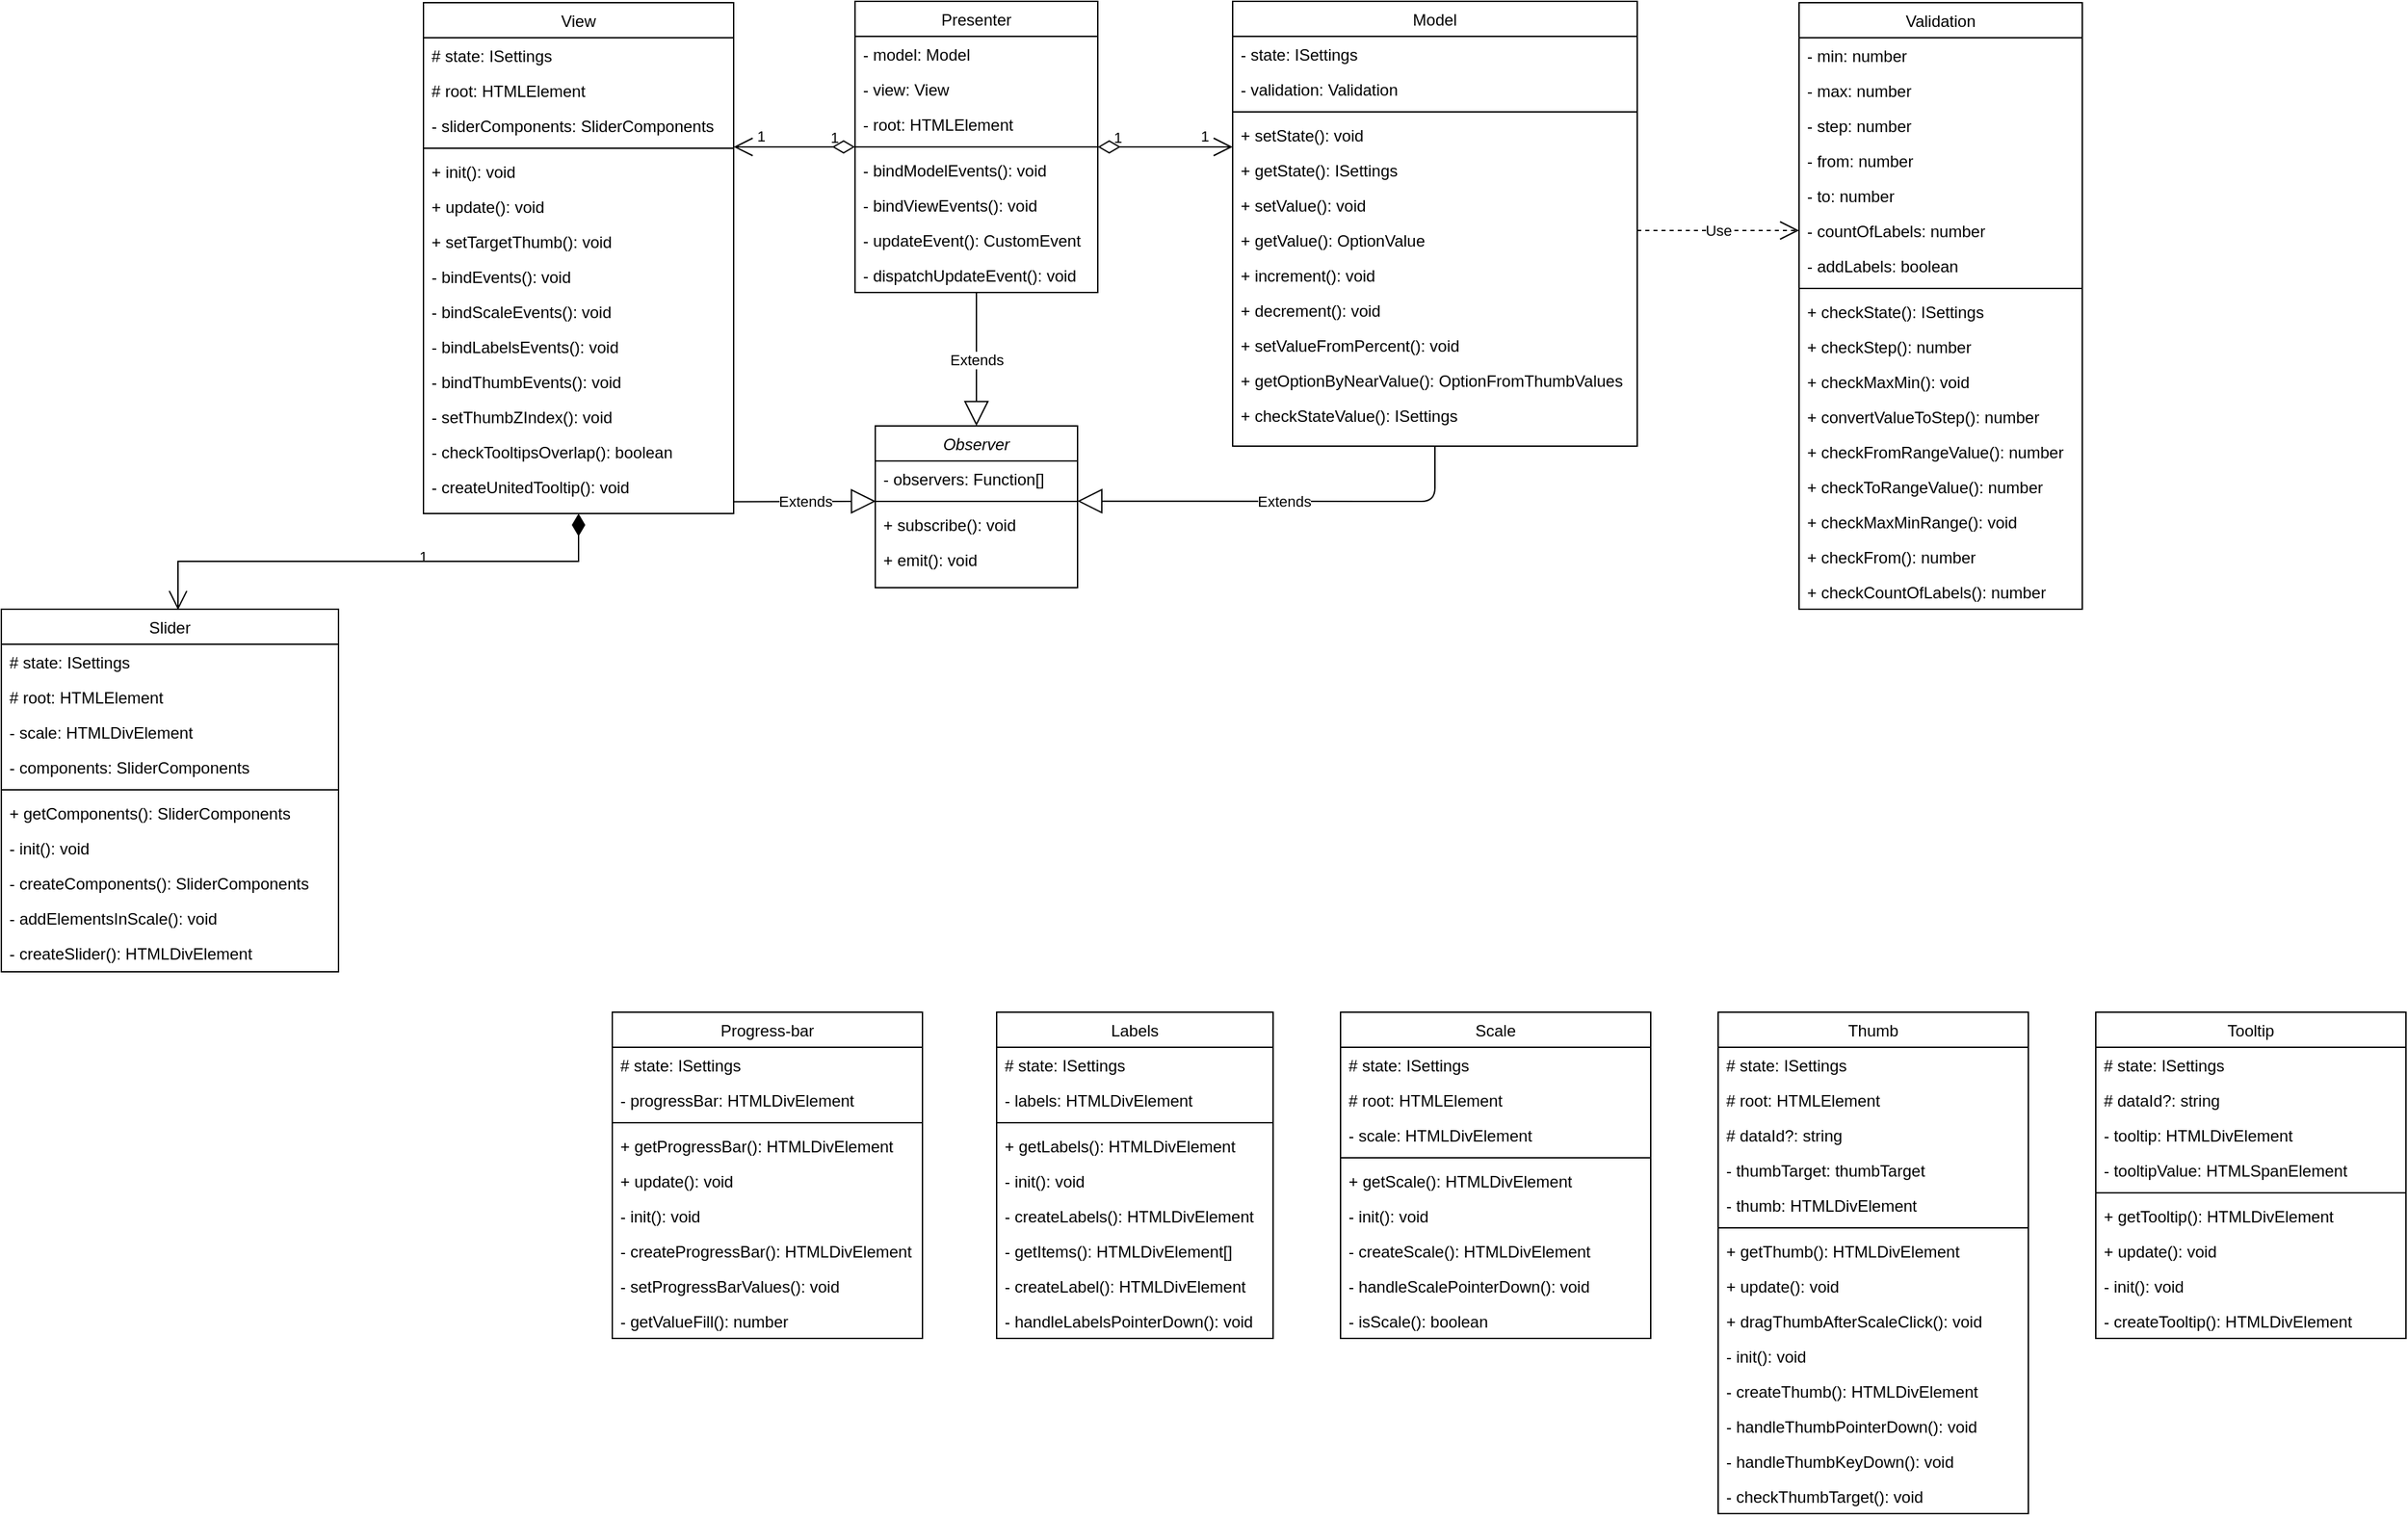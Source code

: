 <mxfile version="20.0.4" type="github">
  <diagram id="C5RBs43oDa-KdzZeNtuy" name="Page-1">
    <mxGraphModel dx="3197" dy="1300" grid="1" gridSize="10" guides="1" tooltips="1" connect="1" arrows="1" fold="1" page="1" pageScale="1" pageWidth="827" pageHeight="1169" math="0" shadow="0">
      <root>
        <mxCell id="WIyWlLk6GJQsqaUBKTNV-0" />
        <mxCell id="WIyWlLk6GJQsqaUBKTNV-1" parent="WIyWlLk6GJQsqaUBKTNV-0" />
        <mxCell id="zkfFHV4jXpPFQw0GAbJ--0" value="Presenter" style="swimlane;fontStyle=0;align=center;verticalAlign=top;childLayout=stackLayout;horizontal=1;startSize=26;horizontalStack=0;resizeParent=1;resizeLast=0;collapsible=1;marginBottom=0;rounded=0;shadow=0;strokeWidth=1;" parent="WIyWlLk6GJQsqaUBKTNV-1" vertex="1">
          <mxGeometry x="220" y="210" width="180" height="216" as="geometry">
            <mxRectangle x="230" y="140" width="160" height="26" as="alternateBounds" />
          </mxGeometry>
        </mxCell>
        <mxCell id="zkfFHV4jXpPFQw0GAbJ--1" value="- model: Model" style="text;align=left;verticalAlign=top;spacingLeft=4;spacingRight=4;overflow=hidden;rotatable=0;points=[[0,0.5],[1,0.5]];portConstraint=eastwest;" parent="zkfFHV4jXpPFQw0GAbJ--0" vertex="1">
          <mxGeometry y="26" width="180" height="26" as="geometry" />
        </mxCell>
        <mxCell id="zkfFHV4jXpPFQw0GAbJ--2" value="- view: View" style="text;align=left;verticalAlign=top;spacingLeft=4;spacingRight=4;overflow=hidden;rotatable=0;points=[[0,0.5],[1,0.5]];portConstraint=eastwest;rounded=0;shadow=0;html=0;" parent="zkfFHV4jXpPFQw0GAbJ--0" vertex="1">
          <mxGeometry y="52" width="180" height="26" as="geometry" />
        </mxCell>
        <mxCell id="zkfFHV4jXpPFQw0GAbJ--3" value="- root: HTMLElement" style="text;align=left;verticalAlign=top;spacingLeft=4;spacingRight=4;overflow=hidden;rotatable=0;points=[[0,0.5],[1,0.5]];portConstraint=eastwest;rounded=0;shadow=0;html=0;" parent="zkfFHV4jXpPFQw0GAbJ--0" vertex="1">
          <mxGeometry y="78" width="180" height="26" as="geometry" />
        </mxCell>
        <mxCell id="zkfFHV4jXpPFQw0GAbJ--4" value="" style="line;html=1;strokeWidth=1;align=left;verticalAlign=middle;spacingTop=-1;spacingLeft=3;spacingRight=3;rotatable=0;labelPosition=right;points=[];portConstraint=eastwest;" parent="zkfFHV4jXpPFQw0GAbJ--0" vertex="1">
          <mxGeometry y="104" width="180" height="8" as="geometry" />
        </mxCell>
        <mxCell id="zkfFHV4jXpPFQw0GAbJ--5" value="- bindModelEvents(): void" style="text;align=left;verticalAlign=top;spacingLeft=4;spacingRight=4;overflow=hidden;rotatable=0;points=[[0,0.5],[1,0.5]];portConstraint=eastwest;" parent="zkfFHV4jXpPFQw0GAbJ--0" vertex="1">
          <mxGeometry y="112" width="180" height="26" as="geometry" />
        </mxCell>
        <mxCell id="_WmL1PQwbKXZ97ymnYNe-15" value="- bindViewEvents(): void" style="text;align=left;verticalAlign=top;spacingLeft=4;spacingRight=4;overflow=hidden;rotatable=0;points=[[0,0.5],[1,0.5]];portConstraint=eastwest;" vertex="1" parent="zkfFHV4jXpPFQw0GAbJ--0">
          <mxGeometry y="138" width="180" height="26" as="geometry" />
        </mxCell>
        <mxCell id="_WmL1PQwbKXZ97ymnYNe-17" value="- updateEvent(): CustomEvent" style="text;align=left;verticalAlign=top;spacingLeft=4;spacingRight=4;overflow=hidden;rotatable=0;points=[[0,0.5],[1,0.5]];portConstraint=eastwest;" vertex="1" parent="zkfFHV4jXpPFQw0GAbJ--0">
          <mxGeometry y="164" width="180" height="26" as="geometry" />
        </mxCell>
        <mxCell id="_WmL1PQwbKXZ97ymnYNe-16" value="- dispatchUpdateEvent(): void" style="text;align=left;verticalAlign=top;spacingLeft=4;spacingRight=4;overflow=hidden;rotatable=0;points=[[0,0.5],[1,0.5]];portConstraint=eastwest;" vertex="1" parent="zkfFHV4jXpPFQw0GAbJ--0">
          <mxGeometry y="190" width="180" height="26" as="geometry" />
        </mxCell>
        <mxCell id="zkfFHV4jXpPFQw0GAbJ--13" value="Observer" style="swimlane;fontStyle=2;align=center;verticalAlign=top;childLayout=stackLayout;horizontal=1;startSize=26;horizontalStack=0;resizeParent=1;resizeLast=0;collapsible=1;marginBottom=0;rounded=0;shadow=0;strokeWidth=1;" parent="WIyWlLk6GJQsqaUBKTNV-1" vertex="1">
          <mxGeometry x="235" y="525" width="150" height="120" as="geometry">
            <mxRectangle x="340" y="380" width="170" height="26" as="alternateBounds" />
          </mxGeometry>
        </mxCell>
        <mxCell id="zkfFHV4jXpPFQw0GAbJ--14" value="- observers: Function[]" style="text;align=left;verticalAlign=top;spacingLeft=4;spacingRight=4;overflow=hidden;rotatable=0;points=[[0,0.5],[1,0.5]];portConstraint=eastwest;" parent="zkfFHV4jXpPFQw0GAbJ--13" vertex="1">
          <mxGeometry y="26" width="150" height="26" as="geometry" />
        </mxCell>
        <mxCell id="zkfFHV4jXpPFQw0GAbJ--15" value="" style="line;html=1;strokeWidth=1;align=left;verticalAlign=middle;spacingTop=-1;spacingLeft=3;spacingRight=3;rotatable=0;labelPosition=right;points=[];portConstraint=eastwest;" parent="zkfFHV4jXpPFQw0GAbJ--13" vertex="1">
          <mxGeometry y="52" width="150" height="8" as="geometry" />
        </mxCell>
        <mxCell id="_WmL1PQwbKXZ97ymnYNe-11" value="+ subscribe(): void" style="text;align=left;verticalAlign=top;spacingLeft=4;spacingRight=4;overflow=hidden;rotatable=0;points=[[0,0.5],[1,0.5]];portConstraint=eastwest;" vertex="1" parent="zkfFHV4jXpPFQw0GAbJ--13">
          <mxGeometry y="60" width="150" height="26" as="geometry" />
        </mxCell>
        <mxCell id="_WmL1PQwbKXZ97ymnYNe-12" value="+ emit(): void" style="text;align=left;verticalAlign=top;spacingLeft=4;spacingRight=4;overflow=hidden;rotatable=0;points=[[0,0.5],[1,0.5]];portConstraint=eastwest;" vertex="1" parent="zkfFHV4jXpPFQw0GAbJ--13">
          <mxGeometry y="86" width="150" height="26" as="geometry" />
        </mxCell>
        <mxCell id="zkfFHV4jXpPFQw0GAbJ--17" value="Model" style="swimlane;fontStyle=0;align=center;verticalAlign=top;childLayout=stackLayout;horizontal=1;startSize=26;horizontalStack=0;resizeParent=1;resizeLast=0;collapsible=1;marginBottom=0;rounded=0;shadow=0;strokeWidth=1;" parent="WIyWlLk6GJQsqaUBKTNV-1" vertex="1">
          <mxGeometry x="500" y="210" width="300" height="330" as="geometry">
            <mxRectangle x="550" y="140" width="160" height="26" as="alternateBounds" />
          </mxGeometry>
        </mxCell>
        <mxCell id="zkfFHV4jXpPFQw0GAbJ--18" value="- state: ISettings" style="text;align=left;verticalAlign=top;spacingLeft=4;spacingRight=4;overflow=hidden;rotatable=0;points=[[0,0.5],[1,0.5]];portConstraint=eastwest;" parent="zkfFHV4jXpPFQw0GAbJ--17" vertex="1">
          <mxGeometry y="26" width="300" height="26" as="geometry" />
        </mxCell>
        <mxCell id="zkfFHV4jXpPFQw0GAbJ--19" value="- validation: Validation" style="text;align=left;verticalAlign=top;spacingLeft=4;spacingRight=4;overflow=hidden;rotatable=0;points=[[0,0.5],[1,0.5]];portConstraint=eastwest;rounded=0;shadow=0;html=0;" parent="zkfFHV4jXpPFQw0GAbJ--17" vertex="1">
          <mxGeometry y="52" width="300" height="26" as="geometry" />
        </mxCell>
        <mxCell id="zkfFHV4jXpPFQw0GAbJ--23" value="" style="line;html=1;strokeWidth=1;align=left;verticalAlign=middle;spacingTop=-1;spacingLeft=3;spacingRight=3;rotatable=0;labelPosition=right;points=[];portConstraint=eastwest;" parent="zkfFHV4jXpPFQw0GAbJ--17" vertex="1">
          <mxGeometry y="78" width="300" height="8" as="geometry" />
        </mxCell>
        <mxCell id="zkfFHV4jXpPFQw0GAbJ--24" value="+ setState(): void" style="text;align=left;verticalAlign=top;spacingLeft=4;spacingRight=4;overflow=hidden;rotatable=0;points=[[0,0.5],[1,0.5]];portConstraint=eastwest;" parent="zkfFHV4jXpPFQw0GAbJ--17" vertex="1">
          <mxGeometry y="86" width="300" height="26" as="geometry" />
        </mxCell>
        <mxCell id="zkfFHV4jXpPFQw0GAbJ--25" value="+ getState(): ISettings" style="text;align=left;verticalAlign=top;spacingLeft=4;spacingRight=4;overflow=hidden;rotatable=0;points=[[0,0.5],[1,0.5]];portConstraint=eastwest;" parent="zkfFHV4jXpPFQw0GAbJ--17" vertex="1">
          <mxGeometry y="112" width="300" height="26" as="geometry" />
        </mxCell>
        <mxCell id="_WmL1PQwbKXZ97ymnYNe-18" value="+ setValue(): void" style="text;align=left;verticalAlign=top;spacingLeft=4;spacingRight=4;overflow=hidden;rotatable=0;points=[[0,0.5],[1,0.5]];portConstraint=eastwest;" vertex="1" parent="zkfFHV4jXpPFQw0GAbJ--17">
          <mxGeometry y="138" width="300" height="26" as="geometry" />
        </mxCell>
        <mxCell id="_WmL1PQwbKXZ97ymnYNe-19" value="+ getValue(): OptionValue" style="text;align=left;verticalAlign=top;spacingLeft=4;spacingRight=4;overflow=hidden;rotatable=0;points=[[0,0.5],[1,0.5]];portConstraint=eastwest;" vertex="1" parent="zkfFHV4jXpPFQw0GAbJ--17">
          <mxGeometry y="164" width="300" height="26" as="geometry" />
        </mxCell>
        <mxCell id="_WmL1PQwbKXZ97ymnYNe-20" value="+ increment(): void" style="text;align=left;verticalAlign=top;spacingLeft=4;spacingRight=4;overflow=hidden;rotatable=0;points=[[0,0.5],[1,0.5]];portConstraint=eastwest;" vertex="1" parent="zkfFHV4jXpPFQw0GAbJ--17">
          <mxGeometry y="190" width="300" height="26" as="geometry" />
        </mxCell>
        <mxCell id="_WmL1PQwbKXZ97ymnYNe-21" value="+ decrement(): void" style="text;align=left;verticalAlign=top;spacingLeft=4;spacingRight=4;overflow=hidden;rotatable=0;points=[[0,0.5],[1,0.5]];portConstraint=eastwest;" vertex="1" parent="zkfFHV4jXpPFQw0GAbJ--17">
          <mxGeometry y="216" width="300" height="26" as="geometry" />
        </mxCell>
        <mxCell id="_WmL1PQwbKXZ97ymnYNe-22" value="+ setValueFromPercent(): void" style="text;align=left;verticalAlign=top;spacingLeft=4;spacingRight=4;overflow=hidden;rotatable=0;points=[[0,0.5],[1,0.5]];portConstraint=eastwest;" vertex="1" parent="zkfFHV4jXpPFQw0GAbJ--17">
          <mxGeometry y="242" width="300" height="26" as="geometry" />
        </mxCell>
        <mxCell id="_WmL1PQwbKXZ97ymnYNe-23" value="+ getOptionByNearValue(): OptionFromThumbValues" style="text;align=left;verticalAlign=top;spacingLeft=4;spacingRight=4;overflow=hidden;rotatable=0;points=[[0,0.5],[1,0.5]];portConstraint=eastwest;" vertex="1" parent="zkfFHV4jXpPFQw0GAbJ--17">
          <mxGeometry y="268" width="300" height="26" as="geometry" />
        </mxCell>
        <mxCell id="_WmL1PQwbKXZ97ymnYNe-24" value="+ checkStateValue(): ISettings" style="text;align=left;verticalAlign=top;spacingLeft=4;spacingRight=4;overflow=hidden;rotatable=0;points=[[0,0.5],[1,0.5]];portConstraint=eastwest;" vertex="1" parent="zkfFHV4jXpPFQw0GAbJ--17">
          <mxGeometry y="294" width="300" height="26" as="geometry" />
        </mxCell>
        <mxCell id="_WmL1PQwbKXZ97ymnYNe-0" value="Validation" style="swimlane;fontStyle=0;align=center;verticalAlign=top;childLayout=stackLayout;horizontal=1;startSize=26;horizontalStack=0;resizeParent=1;resizeLast=0;collapsible=1;marginBottom=0;rounded=0;shadow=0;strokeWidth=1;" vertex="1" parent="WIyWlLk6GJQsqaUBKTNV-1">
          <mxGeometry x="920" y="211" width="210" height="450" as="geometry">
            <mxRectangle x="550" y="140" width="160" height="26" as="alternateBounds" />
          </mxGeometry>
        </mxCell>
        <mxCell id="_WmL1PQwbKXZ97ymnYNe-1" value="- min: number" style="text;align=left;verticalAlign=top;spacingLeft=4;spacingRight=4;overflow=hidden;rotatable=0;points=[[0,0.5],[1,0.5]];portConstraint=eastwest;" vertex="1" parent="_WmL1PQwbKXZ97ymnYNe-0">
          <mxGeometry y="26" width="210" height="26" as="geometry" />
        </mxCell>
        <mxCell id="_WmL1PQwbKXZ97ymnYNe-2" value="- max: number" style="text;align=left;verticalAlign=top;spacingLeft=4;spacingRight=4;overflow=hidden;rotatable=0;points=[[0,0.5],[1,0.5]];portConstraint=eastwest;rounded=0;shadow=0;html=0;" vertex="1" parent="_WmL1PQwbKXZ97ymnYNe-0">
          <mxGeometry y="52" width="210" height="26" as="geometry" />
        </mxCell>
        <mxCell id="_WmL1PQwbKXZ97ymnYNe-3" value="- step: number" style="text;align=left;verticalAlign=top;spacingLeft=4;spacingRight=4;overflow=hidden;rotatable=0;points=[[0,0.5],[1,0.5]];portConstraint=eastwest;rounded=0;shadow=0;html=0;" vertex="1" parent="_WmL1PQwbKXZ97ymnYNe-0">
          <mxGeometry y="78" width="210" height="26" as="geometry" />
        </mxCell>
        <mxCell id="_WmL1PQwbKXZ97ymnYNe-4" value="- from: number" style="text;align=left;verticalAlign=top;spacingLeft=4;spacingRight=4;overflow=hidden;rotatable=0;points=[[0,0.5],[1,0.5]];portConstraint=eastwest;rounded=0;shadow=0;html=0;" vertex="1" parent="_WmL1PQwbKXZ97ymnYNe-0">
          <mxGeometry y="104" width="210" height="26" as="geometry" />
        </mxCell>
        <mxCell id="_WmL1PQwbKXZ97ymnYNe-25" value="- to: number" style="text;align=left;verticalAlign=top;spacingLeft=4;spacingRight=4;overflow=hidden;rotatable=0;points=[[0,0.5],[1,0.5]];portConstraint=eastwest;rounded=0;shadow=0;html=0;" vertex="1" parent="_WmL1PQwbKXZ97ymnYNe-0">
          <mxGeometry y="130" width="210" height="26" as="geometry" />
        </mxCell>
        <mxCell id="_WmL1PQwbKXZ97ymnYNe-5" value="- countOfLabels: number" style="text;align=left;verticalAlign=top;spacingLeft=4;spacingRight=4;overflow=hidden;rotatable=0;points=[[0,0.5],[1,0.5]];portConstraint=eastwest;rounded=0;shadow=0;html=0;" vertex="1" parent="_WmL1PQwbKXZ97ymnYNe-0">
          <mxGeometry y="156" width="210" height="26" as="geometry" />
        </mxCell>
        <mxCell id="_WmL1PQwbKXZ97ymnYNe-26" value="- addLabels: boolean" style="text;align=left;verticalAlign=top;spacingLeft=4;spacingRight=4;overflow=hidden;rotatable=0;points=[[0,0.5],[1,0.5]];portConstraint=eastwest;rounded=0;shadow=0;html=0;" vertex="1" parent="_WmL1PQwbKXZ97ymnYNe-0">
          <mxGeometry y="182" width="210" height="26" as="geometry" />
        </mxCell>
        <mxCell id="_WmL1PQwbKXZ97ymnYNe-6" value="" style="line;html=1;strokeWidth=1;align=left;verticalAlign=middle;spacingTop=-1;spacingLeft=3;spacingRight=3;rotatable=0;labelPosition=right;points=[];portConstraint=eastwest;" vertex="1" parent="_WmL1PQwbKXZ97ymnYNe-0">
          <mxGeometry y="208" width="210" height="8" as="geometry" />
        </mxCell>
        <mxCell id="_WmL1PQwbKXZ97ymnYNe-7" value="+ checkState(): ISettings" style="text;align=left;verticalAlign=top;spacingLeft=4;spacingRight=4;overflow=hidden;rotatable=0;points=[[0,0.5],[1,0.5]];portConstraint=eastwest;" vertex="1" parent="_WmL1PQwbKXZ97ymnYNe-0">
          <mxGeometry y="216" width="210" height="26" as="geometry" />
        </mxCell>
        <mxCell id="_WmL1PQwbKXZ97ymnYNe-27" value="+ checkStep(): number" style="text;align=left;verticalAlign=top;spacingLeft=4;spacingRight=4;overflow=hidden;rotatable=0;points=[[0,0.5],[1,0.5]];portConstraint=eastwest;" vertex="1" parent="_WmL1PQwbKXZ97ymnYNe-0">
          <mxGeometry y="242" width="210" height="26" as="geometry" />
        </mxCell>
        <mxCell id="_WmL1PQwbKXZ97ymnYNe-28" value="+ checkMaxMin(): void" style="text;align=left;verticalAlign=top;spacingLeft=4;spacingRight=4;overflow=hidden;rotatable=0;points=[[0,0.5],[1,0.5]];portConstraint=eastwest;" vertex="1" parent="_WmL1PQwbKXZ97ymnYNe-0">
          <mxGeometry y="268" width="210" height="26" as="geometry" />
        </mxCell>
        <mxCell id="_WmL1PQwbKXZ97ymnYNe-8" value="+ convertValueToStep(): number" style="text;align=left;verticalAlign=top;spacingLeft=4;spacingRight=4;overflow=hidden;rotatable=0;points=[[0,0.5],[1,0.5]];portConstraint=eastwest;" vertex="1" parent="_WmL1PQwbKXZ97ymnYNe-0">
          <mxGeometry y="294" width="210" height="26" as="geometry" />
        </mxCell>
        <mxCell id="_WmL1PQwbKXZ97ymnYNe-29" value="+ checkFromRangeValue(): number" style="text;align=left;verticalAlign=top;spacingLeft=4;spacingRight=4;overflow=hidden;rotatable=0;points=[[0,0.5],[1,0.5]];portConstraint=eastwest;" vertex="1" parent="_WmL1PQwbKXZ97ymnYNe-0">
          <mxGeometry y="320" width="210" height="26" as="geometry" />
        </mxCell>
        <mxCell id="_WmL1PQwbKXZ97ymnYNe-30" value="+ checkToRangeValue(): number" style="text;align=left;verticalAlign=top;spacingLeft=4;spacingRight=4;overflow=hidden;rotatable=0;points=[[0,0.5],[1,0.5]];portConstraint=eastwest;" vertex="1" parent="_WmL1PQwbKXZ97ymnYNe-0">
          <mxGeometry y="346" width="210" height="26" as="geometry" />
        </mxCell>
        <mxCell id="_WmL1PQwbKXZ97ymnYNe-31" value="+ checkMaxMinRange(): void" style="text;align=left;verticalAlign=top;spacingLeft=4;spacingRight=4;overflow=hidden;rotatable=0;points=[[0,0.5],[1,0.5]];portConstraint=eastwest;" vertex="1" parent="_WmL1PQwbKXZ97ymnYNe-0">
          <mxGeometry y="372" width="210" height="26" as="geometry" />
        </mxCell>
        <mxCell id="_WmL1PQwbKXZ97ymnYNe-32" value="+ checkFrom(): number" style="text;align=left;verticalAlign=top;spacingLeft=4;spacingRight=4;overflow=hidden;rotatable=0;points=[[0,0.5],[1,0.5]];portConstraint=eastwest;" vertex="1" parent="_WmL1PQwbKXZ97ymnYNe-0">
          <mxGeometry y="398" width="210" height="26" as="geometry" />
        </mxCell>
        <mxCell id="_WmL1PQwbKXZ97ymnYNe-33" value="+ checkCountOfLabels(): number" style="text;align=left;verticalAlign=top;spacingLeft=4;spacingRight=4;overflow=hidden;rotatable=0;points=[[0,0.5],[1,0.5]];portConstraint=eastwest;" vertex="1" parent="_WmL1PQwbKXZ97ymnYNe-0">
          <mxGeometry y="424" width="210" height="26" as="geometry" />
        </mxCell>
        <mxCell id="_WmL1PQwbKXZ97ymnYNe-35" value="Extends" style="endArrow=block;endSize=16;endFill=0;html=1;rounded=1;exitX=0.5;exitY=1;exitDx=0;exitDy=0;entryX=0.999;entryY=0.475;entryDx=0;entryDy=0;entryPerimeter=0;" edge="1" parent="WIyWlLk6GJQsqaUBKTNV-1" source="zkfFHV4jXpPFQw0GAbJ--17" target="zkfFHV4jXpPFQw0GAbJ--15">
          <mxGeometry width="160" relative="1" as="geometry">
            <mxPoint x="750" y="620" as="sourcePoint" />
            <mxPoint x="420" y="600" as="targetPoint" />
            <Array as="points">
              <mxPoint x="650" y="581" />
            </Array>
          </mxGeometry>
        </mxCell>
        <mxCell id="_WmL1PQwbKXZ97ymnYNe-36" value="1" style="endArrow=open;endSize=12;startArrow=diamondThin;startSize=14;startFill=0;edgeStyle=orthogonalEdgeStyle;align=left;verticalAlign=bottom;rounded=0;exitX=1;exitY=0.5;exitDx=0;exitDy=0;entryX=0;entryY=0.5;entryDx=0;entryDy=0;fontColor=default;html=1;labelBackgroundColor=none;labelBorderColor=none;" edge="1" parent="WIyWlLk6GJQsqaUBKTNV-1">
          <mxGeometry x="-0.8" y="-2" relative="1" as="geometry">
            <mxPoint x="400" y="318" as="sourcePoint" />
            <mxPoint x="500" y="318" as="targetPoint" />
            <mxPoint as="offset" />
          </mxGeometry>
        </mxCell>
        <mxCell id="_WmL1PQwbKXZ97ymnYNe-38" value="1" style="edgeLabel;html=1;align=center;verticalAlign=middle;resizable=0;points=[];labelBackgroundColor=none;" vertex="1" connectable="0" parent="_WmL1PQwbKXZ97ymnYNe-36">
          <mxGeometry x="0.74" y="2" relative="1" as="geometry">
            <mxPoint x="-8" y="-6" as="offset" />
          </mxGeometry>
        </mxCell>
        <mxCell id="_WmL1PQwbKXZ97ymnYNe-39" value="Extends" style="endArrow=block;endSize=16;endFill=0;html=1;rounded=0;entryX=0.5;entryY=0;entryDx=0;entryDy=0;exitX=0.5;exitY=1;exitDx=0;exitDy=0;" edge="1" parent="WIyWlLk6GJQsqaUBKTNV-1" source="zkfFHV4jXpPFQw0GAbJ--0" target="zkfFHV4jXpPFQw0GAbJ--13">
          <mxGeometry width="160" relative="1" as="geometry">
            <mxPoint x="240" y="440" as="sourcePoint" />
            <mxPoint x="30" y="498" as="targetPoint" />
            <Array as="points" />
          </mxGeometry>
        </mxCell>
        <mxCell id="_WmL1PQwbKXZ97ymnYNe-40" value="Use" style="endArrow=open;endSize=12;dashed=1;html=1;rounded=0;entryX=0;entryY=0.5;entryDx=0;entryDy=0;exitX=1;exitY=0.231;exitDx=0;exitDy=0;exitPerimeter=0;" edge="1" parent="WIyWlLk6GJQsqaUBKTNV-1" source="_WmL1PQwbKXZ97ymnYNe-19" target="_WmL1PQwbKXZ97ymnYNe-5">
          <mxGeometry width="160" relative="1" as="geometry">
            <mxPoint x="830" y="420" as="sourcePoint" />
            <mxPoint x="920" y="418.2" as="targetPoint" />
          </mxGeometry>
        </mxCell>
        <mxCell id="_WmL1PQwbKXZ97ymnYNe-41" value="View" style="swimlane;fontStyle=0;align=center;verticalAlign=top;childLayout=stackLayout;horizontal=1;startSize=26;horizontalStack=0;resizeParent=1;resizeLast=0;collapsible=1;marginBottom=0;rounded=0;shadow=0;strokeWidth=1;" vertex="1" parent="WIyWlLk6GJQsqaUBKTNV-1">
          <mxGeometry x="-100" y="211" width="230" height="379" as="geometry">
            <mxRectangle x="230" y="140" width="160" height="26" as="alternateBounds" />
          </mxGeometry>
        </mxCell>
        <mxCell id="_WmL1PQwbKXZ97ymnYNe-42" value="# state: ISettings" style="text;align=left;verticalAlign=top;spacingLeft=4;spacingRight=4;overflow=hidden;rotatable=0;points=[[0,0.5],[1,0.5]];portConstraint=eastwest;" vertex="1" parent="_WmL1PQwbKXZ97ymnYNe-41">
          <mxGeometry y="26" width="230" height="26" as="geometry" />
        </mxCell>
        <mxCell id="_WmL1PQwbKXZ97ymnYNe-43" value="# root: HTMLElement" style="text;align=left;verticalAlign=top;spacingLeft=4;spacingRight=4;overflow=hidden;rotatable=0;points=[[0,0.5],[1,0.5]];portConstraint=eastwest;rounded=0;shadow=0;html=0;" vertex="1" parent="_WmL1PQwbKXZ97ymnYNe-41">
          <mxGeometry y="52" width="230" height="26" as="geometry" />
        </mxCell>
        <mxCell id="_WmL1PQwbKXZ97ymnYNe-44" value="- sliderComponents: SliderComponents" style="text;align=left;verticalAlign=top;spacingLeft=4;spacingRight=4;overflow=hidden;rotatable=0;points=[[0,0.5],[1,0.5]];portConstraint=eastwest;rounded=0;shadow=0;html=0;" vertex="1" parent="_WmL1PQwbKXZ97ymnYNe-41">
          <mxGeometry y="78" width="230" height="26" as="geometry" />
        </mxCell>
        <mxCell id="_WmL1PQwbKXZ97ymnYNe-45" value="" style="line;html=1;strokeWidth=1;align=left;verticalAlign=middle;spacingTop=-1;spacingLeft=3;spacingRight=3;rotatable=0;labelPosition=right;points=[];portConstraint=eastwest;" vertex="1" parent="_WmL1PQwbKXZ97ymnYNe-41">
          <mxGeometry y="104" width="230" height="8" as="geometry" />
        </mxCell>
        <mxCell id="_WmL1PQwbKXZ97ymnYNe-46" value="+ init(): void" style="text;align=left;verticalAlign=top;spacingLeft=4;spacingRight=4;overflow=hidden;rotatable=0;points=[[0,0.5],[1,0.5]];portConstraint=eastwest;" vertex="1" parent="_WmL1PQwbKXZ97ymnYNe-41">
          <mxGeometry y="112" width="230" height="26" as="geometry" />
        </mxCell>
        <mxCell id="_WmL1PQwbKXZ97ymnYNe-47" value="+ update(): void" style="text;align=left;verticalAlign=top;spacingLeft=4;spacingRight=4;overflow=hidden;rotatable=0;points=[[0,0.5],[1,0.5]];portConstraint=eastwest;" vertex="1" parent="_WmL1PQwbKXZ97ymnYNe-41">
          <mxGeometry y="138" width="230" height="26" as="geometry" />
        </mxCell>
        <mxCell id="_WmL1PQwbKXZ97ymnYNe-48" value="+ setTargetThumb(): void" style="text;align=left;verticalAlign=top;spacingLeft=4;spacingRight=4;overflow=hidden;rotatable=0;points=[[0,0.5],[1,0.5]];portConstraint=eastwest;" vertex="1" parent="_WmL1PQwbKXZ97ymnYNe-41">
          <mxGeometry y="164" width="230" height="26" as="geometry" />
        </mxCell>
        <mxCell id="_WmL1PQwbKXZ97ymnYNe-50" value="- bindEvents(): void" style="text;align=left;verticalAlign=top;spacingLeft=4;spacingRight=4;overflow=hidden;rotatable=0;points=[[0,0.5],[1,0.5]];portConstraint=eastwest;" vertex="1" parent="_WmL1PQwbKXZ97ymnYNe-41">
          <mxGeometry y="190" width="230" height="26" as="geometry" />
        </mxCell>
        <mxCell id="_WmL1PQwbKXZ97ymnYNe-49" value="- bindScaleEvents(): void" style="text;align=left;verticalAlign=top;spacingLeft=4;spacingRight=4;overflow=hidden;rotatable=0;points=[[0,0.5],[1,0.5]];portConstraint=eastwest;" vertex="1" parent="_WmL1PQwbKXZ97ymnYNe-41">
          <mxGeometry y="216" width="230" height="26" as="geometry" />
        </mxCell>
        <mxCell id="_WmL1PQwbKXZ97ymnYNe-51" value="- bindLabelsEvents(): void" style="text;align=left;verticalAlign=top;spacingLeft=4;spacingRight=4;overflow=hidden;rotatable=0;points=[[0,0.5],[1,0.5]];portConstraint=eastwest;" vertex="1" parent="_WmL1PQwbKXZ97ymnYNe-41">
          <mxGeometry y="242" width="230" height="26" as="geometry" />
        </mxCell>
        <mxCell id="_WmL1PQwbKXZ97ymnYNe-52" value="- bindThumbEvents(): void" style="text;align=left;verticalAlign=top;spacingLeft=4;spacingRight=4;overflow=hidden;rotatable=0;points=[[0,0.5],[1,0.5]];portConstraint=eastwest;" vertex="1" parent="_WmL1PQwbKXZ97ymnYNe-41">
          <mxGeometry y="268" width="230" height="26" as="geometry" />
        </mxCell>
        <mxCell id="_WmL1PQwbKXZ97ymnYNe-53" value="- setThumbZIndex(): void" style="text;align=left;verticalAlign=top;spacingLeft=4;spacingRight=4;overflow=hidden;rotatable=0;points=[[0,0.5],[1,0.5]];portConstraint=eastwest;" vertex="1" parent="_WmL1PQwbKXZ97ymnYNe-41">
          <mxGeometry y="294" width="230" height="26" as="geometry" />
        </mxCell>
        <mxCell id="_WmL1PQwbKXZ97ymnYNe-54" value="- checkTooltipsOverlap(): boolean" style="text;align=left;verticalAlign=top;spacingLeft=4;spacingRight=4;overflow=hidden;rotatable=0;points=[[0,0.5],[1,0.5]];portConstraint=eastwest;" vertex="1" parent="_WmL1PQwbKXZ97ymnYNe-41">
          <mxGeometry y="320" width="230" height="26" as="geometry" />
        </mxCell>
        <mxCell id="_WmL1PQwbKXZ97ymnYNe-55" value="- createUnitedTooltip(): void" style="text;align=left;verticalAlign=top;spacingLeft=4;spacingRight=4;overflow=hidden;rotatable=0;points=[[0,0.5],[1,0.5]];portConstraint=eastwest;" vertex="1" parent="_WmL1PQwbKXZ97ymnYNe-41">
          <mxGeometry y="346" width="230" height="26" as="geometry" />
        </mxCell>
        <mxCell id="_WmL1PQwbKXZ97ymnYNe-56" value="Extends" style="endArrow=block;endSize=16;endFill=0;html=1;rounded=0;exitX=0.998;exitY=0.931;exitDx=0;exitDy=0;exitPerimeter=0;entryX=0.003;entryY=0.489;entryDx=0;entryDy=0;entryPerimeter=0;" edge="1" parent="WIyWlLk6GJQsqaUBKTNV-1" source="_WmL1PQwbKXZ97ymnYNe-55" target="zkfFHV4jXpPFQw0GAbJ--15">
          <mxGeometry width="160" relative="1" as="geometry">
            <mxPoint x="160" y="546" as="sourcePoint" />
            <mxPoint x="160" y="645" as="targetPoint" />
            <Array as="points" />
          </mxGeometry>
        </mxCell>
        <mxCell id="_WmL1PQwbKXZ97ymnYNe-57" value="1" style="endArrow=open;html=1;endSize=12;startArrow=diamondThin;startSize=14;startFill=0;edgeStyle=orthogonalEdgeStyle;align=left;verticalAlign=bottom;rounded=0;exitX=0;exitY=0.5;exitDx=0;exitDy=0;entryX=1;entryY=0.376;entryDx=0;entryDy=0;entryPerimeter=0;labelBackgroundColor=none;" edge="1" parent="WIyWlLk6GJQsqaUBKTNV-1" source="zkfFHV4jXpPFQw0GAbJ--0" target="_WmL1PQwbKXZ97ymnYNe-45">
          <mxGeometry x="-0.556" y="2" relative="1" as="geometry">
            <mxPoint x="210" y="320" as="sourcePoint" />
            <mxPoint x="160" y="340" as="targetPoint" />
            <mxPoint as="offset" />
          </mxGeometry>
        </mxCell>
        <mxCell id="_WmL1PQwbKXZ97ymnYNe-60" value="1" style="edgeLabel;html=1;align=center;verticalAlign=middle;resizable=0;points=[];labelBackgroundColor=none;" vertex="1" connectable="0" parent="WIyWlLk6GJQsqaUBKTNV-1">
          <mxGeometry x="151.002" y="310.0" as="geometry">
            <mxPoint x="-1" as="offset" />
          </mxGeometry>
        </mxCell>
        <mxCell id="_WmL1PQwbKXZ97ymnYNe-61" value="Slider" style="swimlane;fontStyle=0;align=center;verticalAlign=top;childLayout=stackLayout;horizontal=1;startSize=26;horizontalStack=0;resizeParent=1;resizeLast=0;collapsible=1;marginBottom=0;rounded=0;shadow=0;strokeWidth=1;" vertex="1" parent="WIyWlLk6GJQsqaUBKTNV-1">
          <mxGeometry x="-413" y="661" width="250" height="269" as="geometry">
            <mxRectangle x="230" y="140" width="160" height="26" as="alternateBounds" />
          </mxGeometry>
        </mxCell>
        <mxCell id="_WmL1PQwbKXZ97ymnYNe-62" value="# state: ISettings" style="text;align=left;verticalAlign=top;spacingLeft=4;spacingRight=4;overflow=hidden;rotatable=0;points=[[0,0.5],[1,0.5]];portConstraint=eastwest;" vertex="1" parent="_WmL1PQwbKXZ97ymnYNe-61">
          <mxGeometry y="26" width="250" height="26" as="geometry" />
        </mxCell>
        <mxCell id="_WmL1PQwbKXZ97ymnYNe-63" value="# root: HTMLElement" style="text;align=left;verticalAlign=top;spacingLeft=4;spacingRight=4;overflow=hidden;rotatable=0;points=[[0,0.5],[1,0.5]];portConstraint=eastwest;rounded=0;shadow=0;html=0;" vertex="1" parent="_WmL1PQwbKXZ97ymnYNe-61">
          <mxGeometry y="52" width="250" height="26" as="geometry" />
        </mxCell>
        <mxCell id="_WmL1PQwbKXZ97ymnYNe-76" value="- scale: HTMLDivElement" style="text;align=left;verticalAlign=top;spacingLeft=4;spacingRight=4;overflow=hidden;rotatable=0;points=[[0,0.5],[1,0.5]];portConstraint=eastwest;rounded=0;shadow=0;html=0;" vertex="1" parent="_WmL1PQwbKXZ97ymnYNe-61">
          <mxGeometry y="78" width="250" height="26" as="geometry" />
        </mxCell>
        <mxCell id="_WmL1PQwbKXZ97ymnYNe-64" value="- components: SliderComponents" style="text;align=left;verticalAlign=top;spacingLeft=4;spacingRight=4;overflow=hidden;rotatable=0;points=[[0,0.5],[1,0.5]];portConstraint=eastwest;rounded=0;shadow=0;html=0;" vertex="1" parent="_WmL1PQwbKXZ97ymnYNe-61">
          <mxGeometry y="104" width="250" height="26" as="geometry" />
        </mxCell>
        <mxCell id="_WmL1PQwbKXZ97ymnYNe-65" value="" style="line;html=1;strokeWidth=1;align=left;verticalAlign=middle;spacingTop=-1;spacingLeft=3;spacingRight=3;rotatable=0;labelPosition=right;points=[];portConstraint=eastwest;" vertex="1" parent="_WmL1PQwbKXZ97ymnYNe-61">
          <mxGeometry y="130" width="250" height="8" as="geometry" />
        </mxCell>
        <mxCell id="_WmL1PQwbKXZ97ymnYNe-66" value="+ getComponents(): SliderComponents" style="text;align=left;verticalAlign=top;spacingLeft=4;spacingRight=4;overflow=hidden;rotatable=0;points=[[0,0.5],[1,0.5]];portConstraint=eastwest;" vertex="1" parent="_WmL1PQwbKXZ97ymnYNe-61">
          <mxGeometry y="138" width="250" height="26" as="geometry" />
        </mxCell>
        <mxCell id="_WmL1PQwbKXZ97ymnYNe-67" value="- init(): void" style="text;align=left;verticalAlign=top;spacingLeft=4;spacingRight=4;overflow=hidden;rotatable=0;points=[[0,0.5],[1,0.5]];portConstraint=eastwest;" vertex="1" parent="_WmL1PQwbKXZ97ymnYNe-61">
          <mxGeometry y="164" width="250" height="26" as="geometry" />
        </mxCell>
        <mxCell id="_WmL1PQwbKXZ97ymnYNe-68" value="- createComponents(): SliderComponents" style="text;align=left;verticalAlign=top;spacingLeft=4;spacingRight=4;overflow=hidden;rotatable=0;points=[[0,0.5],[1,0.5]];portConstraint=eastwest;" vertex="1" parent="_WmL1PQwbKXZ97ymnYNe-61">
          <mxGeometry y="190" width="250" height="26" as="geometry" />
        </mxCell>
        <mxCell id="_WmL1PQwbKXZ97ymnYNe-69" value="- addElementsInScale(): void" style="text;align=left;verticalAlign=top;spacingLeft=4;spacingRight=4;overflow=hidden;rotatable=0;points=[[0,0.5],[1,0.5]];portConstraint=eastwest;" vertex="1" parent="_WmL1PQwbKXZ97ymnYNe-61">
          <mxGeometry y="216" width="250" height="26" as="geometry" />
        </mxCell>
        <mxCell id="_WmL1PQwbKXZ97ymnYNe-70" value="- createSlider(): HTMLDivElement" style="text;align=left;verticalAlign=top;spacingLeft=4;spacingRight=4;overflow=hidden;rotatable=0;points=[[0,0.5],[1,0.5]];portConstraint=eastwest;" vertex="1" parent="_WmL1PQwbKXZ97ymnYNe-61">
          <mxGeometry y="242" width="250" height="26" as="geometry" />
        </mxCell>
        <mxCell id="_WmL1PQwbKXZ97ymnYNe-77" value="1" style="endArrow=open;html=1;endSize=12;startArrow=diamondThin;startSize=14;startFill=1;edgeStyle=orthogonalEdgeStyle;align=left;verticalAlign=bottom;rounded=0;labelBackgroundColor=none;labelBorderColor=none;fontColor=default;exitX=0.5;exitY=1;exitDx=0;exitDy=0;entryX=0.524;entryY=0.002;entryDx=0;entryDy=0;entryPerimeter=0;" edge="1" parent="WIyWlLk6GJQsqaUBKTNV-1" source="_WmL1PQwbKXZ97ymnYNe-41" target="_WmL1PQwbKXZ97ymnYNe-61">
          <mxGeometry x="-0.155" y="5" relative="1" as="geometry">
            <mxPoint x="110" y="600" as="sourcePoint" />
            <mxPoint x="270" y="600" as="targetPoint" />
            <mxPoint as="offset" />
          </mxGeometry>
        </mxCell>
        <mxCell id="_WmL1PQwbKXZ97ymnYNe-78" value="Labels" style="swimlane;fontStyle=0;align=center;verticalAlign=top;childLayout=stackLayout;horizontal=1;startSize=26;horizontalStack=0;resizeParent=1;resizeLast=0;collapsible=1;marginBottom=0;rounded=0;shadow=0;strokeWidth=1;" vertex="1" parent="WIyWlLk6GJQsqaUBKTNV-1">
          <mxGeometry x="325" y="960" width="205" height="242" as="geometry">
            <mxRectangle x="230" y="140" width="160" height="26" as="alternateBounds" />
          </mxGeometry>
        </mxCell>
        <mxCell id="_WmL1PQwbKXZ97ymnYNe-79" value="# state: ISettings" style="text;align=left;verticalAlign=top;spacingLeft=4;spacingRight=4;overflow=hidden;rotatable=0;points=[[0,0.5],[1,0.5]];portConstraint=eastwest;" vertex="1" parent="_WmL1PQwbKXZ97ymnYNe-78">
          <mxGeometry y="26" width="205" height="26" as="geometry" />
        </mxCell>
        <mxCell id="_WmL1PQwbKXZ97ymnYNe-81" value="- labels: HTMLDivElement" style="text;align=left;verticalAlign=top;spacingLeft=4;spacingRight=4;overflow=hidden;rotatable=0;points=[[0,0.5],[1,0.5]];portConstraint=eastwest;rounded=0;shadow=0;html=0;" vertex="1" parent="_WmL1PQwbKXZ97ymnYNe-78">
          <mxGeometry y="52" width="205" height="26" as="geometry" />
        </mxCell>
        <mxCell id="_WmL1PQwbKXZ97ymnYNe-83" value="" style="line;html=1;strokeWidth=1;align=left;verticalAlign=middle;spacingTop=-1;spacingLeft=3;spacingRight=3;rotatable=0;labelPosition=right;points=[];portConstraint=eastwest;" vertex="1" parent="_WmL1PQwbKXZ97ymnYNe-78">
          <mxGeometry y="78" width="205" height="8" as="geometry" />
        </mxCell>
        <mxCell id="_WmL1PQwbKXZ97ymnYNe-84" value="+ getLabels(): HTMLDivElement" style="text;align=left;verticalAlign=top;spacingLeft=4;spacingRight=4;overflow=hidden;rotatable=0;points=[[0,0.5],[1,0.5]];portConstraint=eastwest;" vertex="1" parent="_WmL1PQwbKXZ97ymnYNe-78">
          <mxGeometry y="86" width="205" height="26" as="geometry" />
        </mxCell>
        <mxCell id="_WmL1PQwbKXZ97ymnYNe-85" value="- init(): void" style="text;align=left;verticalAlign=top;spacingLeft=4;spacingRight=4;overflow=hidden;rotatable=0;points=[[0,0.5],[1,0.5]];portConstraint=eastwest;" vertex="1" parent="_WmL1PQwbKXZ97ymnYNe-78">
          <mxGeometry y="112" width="205" height="26" as="geometry" />
        </mxCell>
        <mxCell id="_WmL1PQwbKXZ97ymnYNe-86" value="- createLabels(): HTMLDivElement" style="text;align=left;verticalAlign=top;spacingLeft=4;spacingRight=4;overflow=hidden;rotatable=0;points=[[0,0.5],[1,0.5]];portConstraint=eastwest;" vertex="1" parent="_WmL1PQwbKXZ97ymnYNe-78">
          <mxGeometry y="138" width="205" height="26" as="geometry" />
        </mxCell>
        <mxCell id="_WmL1PQwbKXZ97ymnYNe-87" value="- getItems(): HTMLDivElement[]" style="text;align=left;verticalAlign=top;spacingLeft=4;spacingRight=4;overflow=hidden;rotatable=0;points=[[0,0.5],[1,0.5]];portConstraint=eastwest;" vertex="1" parent="_WmL1PQwbKXZ97ymnYNe-78">
          <mxGeometry y="164" width="205" height="26" as="geometry" />
        </mxCell>
        <mxCell id="_WmL1PQwbKXZ97ymnYNe-88" value="- createLabel(): HTMLDivElement" style="text;align=left;verticalAlign=top;spacingLeft=4;spacingRight=4;overflow=hidden;rotatable=0;points=[[0,0.5],[1,0.5]];portConstraint=eastwest;" vertex="1" parent="_WmL1PQwbKXZ97ymnYNe-78">
          <mxGeometry y="190" width="205" height="26" as="geometry" />
        </mxCell>
        <mxCell id="_WmL1PQwbKXZ97ymnYNe-89" value="- handleLabelsPointerDown(): void" style="text;align=left;verticalAlign=top;spacingLeft=4;spacingRight=4;overflow=hidden;rotatable=0;points=[[0,0.5],[1,0.5]];portConstraint=eastwest;" vertex="1" parent="_WmL1PQwbKXZ97ymnYNe-78">
          <mxGeometry y="216" width="205" height="26" as="geometry" />
        </mxCell>
        <mxCell id="_WmL1PQwbKXZ97ymnYNe-90" value="Progress-bar" style="swimlane;fontStyle=0;align=center;verticalAlign=top;childLayout=stackLayout;horizontal=1;startSize=26;horizontalStack=0;resizeParent=1;resizeLast=0;collapsible=1;marginBottom=0;rounded=0;shadow=0;strokeWidth=1;" vertex="1" parent="WIyWlLk6GJQsqaUBKTNV-1">
          <mxGeometry x="40" y="960" width="230" height="242" as="geometry">
            <mxRectangle x="230" y="140" width="160" height="26" as="alternateBounds" />
          </mxGeometry>
        </mxCell>
        <mxCell id="_WmL1PQwbKXZ97ymnYNe-91" value="# state: ISettings" style="text;align=left;verticalAlign=top;spacingLeft=4;spacingRight=4;overflow=hidden;rotatable=0;points=[[0,0.5],[1,0.5]];portConstraint=eastwest;" vertex="1" parent="_WmL1PQwbKXZ97ymnYNe-90">
          <mxGeometry y="26" width="230" height="26" as="geometry" />
        </mxCell>
        <mxCell id="_WmL1PQwbKXZ97ymnYNe-92" value="- progressBar: HTMLDivElement" style="text;align=left;verticalAlign=top;spacingLeft=4;spacingRight=4;overflow=hidden;rotatable=0;points=[[0,0.5],[1,0.5]];portConstraint=eastwest;rounded=0;shadow=0;html=0;" vertex="1" parent="_WmL1PQwbKXZ97ymnYNe-90">
          <mxGeometry y="52" width="230" height="26" as="geometry" />
        </mxCell>
        <mxCell id="_WmL1PQwbKXZ97ymnYNe-93" value="" style="line;html=1;strokeWidth=1;align=left;verticalAlign=middle;spacingTop=-1;spacingLeft=3;spacingRight=3;rotatable=0;labelPosition=right;points=[];portConstraint=eastwest;" vertex="1" parent="_WmL1PQwbKXZ97ymnYNe-90">
          <mxGeometry y="78" width="230" height="8" as="geometry" />
        </mxCell>
        <mxCell id="_WmL1PQwbKXZ97ymnYNe-94" value="+ getProgressBar(): HTMLDivElement" style="text;align=left;verticalAlign=top;spacingLeft=4;spacingRight=4;overflow=hidden;rotatable=0;points=[[0,0.5],[1,0.5]];portConstraint=eastwest;" vertex="1" parent="_WmL1PQwbKXZ97ymnYNe-90">
          <mxGeometry y="86" width="230" height="26" as="geometry" />
        </mxCell>
        <mxCell id="_WmL1PQwbKXZ97ymnYNe-100" value="+ update(): void" style="text;align=left;verticalAlign=top;spacingLeft=4;spacingRight=4;overflow=hidden;rotatable=0;points=[[0,0.5],[1,0.5]];portConstraint=eastwest;" vertex="1" parent="_WmL1PQwbKXZ97ymnYNe-90">
          <mxGeometry y="112" width="230" height="26" as="geometry" />
        </mxCell>
        <mxCell id="_WmL1PQwbKXZ97ymnYNe-95" value="- init(): void" style="text;align=left;verticalAlign=top;spacingLeft=4;spacingRight=4;overflow=hidden;rotatable=0;points=[[0,0.5],[1,0.5]];portConstraint=eastwest;" vertex="1" parent="_WmL1PQwbKXZ97ymnYNe-90">
          <mxGeometry y="138" width="230" height="26" as="geometry" />
        </mxCell>
        <mxCell id="_WmL1PQwbKXZ97ymnYNe-96" value="- createProgressBar(): HTMLDivElement" style="text;align=left;verticalAlign=top;spacingLeft=4;spacingRight=4;overflow=hidden;rotatable=0;points=[[0,0.5],[1,0.5]];portConstraint=eastwest;" vertex="1" parent="_WmL1PQwbKXZ97ymnYNe-90">
          <mxGeometry y="164" width="230" height="26" as="geometry" />
        </mxCell>
        <mxCell id="_WmL1PQwbKXZ97ymnYNe-97" value="- setProgressBarValues(): void" style="text;align=left;verticalAlign=top;spacingLeft=4;spacingRight=4;overflow=hidden;rotatable=0;points=[[0,0.5],[1,0.5]];portConstraint=eastwest;" vertex="1" parent="_WmL1PQwbKXZ97ymnYNe-90">
          <mxGeometry y="190" width="230" height="26" as="geometry" />
        </mxCell>
        <mxCell id="_WmL1PQwbKXZ97ymnYNe-98" value="- getValueFill(): number" style="text;align=left;verticalAlign=top;spacingLeft=4;spacingRight=4;overflow=hidden;rotatable=0;points=[[0,0.5],[1,0.5]];portConstraint=eastwest;" vertex="1" parent="_WmL1PQwbKXZ97ymnYNe-90">
          <mxGeometry y="216" width="230" height="26" as="geometry" />
        </mxCell>
        <mxCell id="_WmL1PQwbKXZ97ymnYNe-101" value="Scale" style="swimlane;fontStyle=0;align=center;verticalAlign=top;childLayout=stackLayout;horizontal=1;startSize=26;horizontalStack=0;resizeParent=1;resizeLast=0;collapsible=1;marginBottom=0;rounded=0;shadow=0;strokeWidth=1;" vertex="1" parent="WIyWlLk6GJQsqaUBKTNV-1">
          <mxGeometry x="580" y="960" width="230" height="242" as="geometry">
            <mxRectangle x="230" y="140" width="160" height="26" as="alternateBounds" />
          </mxGeometry>
        </mxCell>
        <mxCell id="_WmL1PQwbKXZ97ymnYNe-102" value="# state: ISettings" style="text;align=left;verticalAlign=top;spacingLeft=4;spacingRight=4;overflow=hidden;rotatable=0;points=[[0,0.5],[1,0.5]];portConstraint=eastwest;" vertex="1" parent="_WmL1PQwbKXZ97ymnYNe-101">
          <mxGeometry y="26" width="230" height="26" as="geometry" />
        </mxCell>
        <mxCell id="_WmL1PQwbKXZ97ymnYNe-111" value="# root: HTMLElement" style="text;align=left;verticalAlign=top;spacingLeft=4;spacingRight=4;overflow=hidden;rotatable=0;points=[[0,0.5],[1,0.5]];portConstraint=eastwest;rounded=0;shadow=0;html=0;" vertex="1" parent="_WmL1PQwbKXZ97ymnYNe-101">
          <mxGeometry y="52" width="230" height="26" as="geometry" />
        </mxCell>
        <mxCell id="_WmL1PQwbKXZ97ymnYNe-103" value="- scale: HTMLDivElement" style="text;align=left;verticalAlign=top;spacingLeft=4;spacingRight=4;overflow=hidden;rotatable=0;points=[[0,0.5],[1,0.5]];portConstraint=eastwest;rounded=0;shadow=0;html=0;" vertex="1" parent="_WmL1PQwbKXZ97ymnYNe-101">
          <mxGeometry y="78" width="230" height="26" as="geometry" />
        </mxCell>
        <mxCell id="_WmL1PQwbKXZ97ymnYNe-104" value="" style="line;html=1;strokeWidth=1;align=left;verticalAlign=middle;spacingTop=-1;spacingLeft=3;spacingRight=3;rotatable=0;labelPosition=right;points=[];portConstraint=eastwest;" vertex="1" parent="_WmL1PQwbKXZ97ymnYNe-101">
          <mxGeometry y="104" width="230" height="8" as="geometry" />
        </mxCell>
        <mxCell id="_WmL1PQwbKXZ97ymnYNe-105" value="+ getScale(): HTMLDivElement" style="text;align=left;verticalAlign=top;spacingLeft=4;spacingRight=4;overflow=hidden;rotatable=0;points=[[0,0.5],[1,0.5]];portConstraint=eastwest;" vertex="1" parent="_WmL1PQwbKXZ97ymnYNe-101">
          <mxGeometry y="112" width="230" height="26" as="geometry" />
        </mxCell>
        <mxCell id="_WmL1PQwbKXZ97ymnYNe-107" value="- init(): void" style="text;align=left;verticalAlign=top;spacingLeft=4;spacingRight=4;overflow=hidden;rotatable=0;points=[[0,0.5],[1,0.5]];portConstraint=eastwest;" vertex="1" parent="_WmL1PQwbKXZ97ymnYNe-101">
          <mxGeometry y="138" width="230" height="26" as="geometry" />
        </mxCell>
        <mxCell id="_WmL1PQwbKXZ97ymnYNe-108" value="- createScale(): HTMLDivElement" style="text;align=left;verticalAlign=top;spacingLeft=4;spacingRight=4;overflow=hidden;rotatable=0;points=[[0,0.5],[1,0.5]];portConstraint=eastwest;" vertex="1" parent="_WmL1PQwbKXZ97ymnYNe-101">
          <mxGeometry y="164" width="230" height="26" as="geometry" />
        </mxCell>
        <mxCell id="_WmL1PQwbKXZ97ymnYNe-109" value="- handleScalePointerDown(): void" style="text;align=left;verticalAlign=top;spacingLeft=4;spacingRight=4;overflow=hidden;rotatable=0;points=[[0,0.5],[1,0.5]];portConstraint=eastwest;" vertex="1" parent="_WmL1PQwbKXZ97ymnYNe-101">
          <mxGeometry y="190" width="230" height="26" as="geometry" />
        </mxCell>
        <mxCell id="_WmL1PQwbKXZ97ymnYNe-110" value="- isScale(): boolean" style="text;align=left;verticalAlign=top;spacingLeft=4;spacingRight=4;overflow=hidden;rotatable=0;points=[[0,0.5],[1,0.5]];portConstraint=eastwest;" vertex="1" parent="_WmL1PQwbKXZ97ymnYNe-101">
          <mxGeometry y="216" width="230" height="26" as="geometry" />
        </mxCell>
        <mxCell id="_WmL1PQwbKXZ97ymnYNe-112" value="Thumb" style="swimlane;fontStyle=0;align=center;verticalAlign=top;childLayout=stackLayout;horizontal=1;startSize=26;horizontalStack=0;resizeParent=1;resizeLast=0;collapsible=1;marginBottom=0;rounded=0;shadow=0;strokeWidth=1;" vertex="1" parent="WIyWlLk6GJQsqaUBKTNV-1">
          <mxGeometry x="860" y="960" width="230" height="372" as="geometry">
            <mxRectangle x="230" y="140" width="160" height="26" as="alternateBounds" />
          </mxGeometry>
        </mxCell>
        <mxCell id="_WmL1PQwbKXZ97ymnYNe-113" value="# state: ISettings" style="text;align=left;verticalAlign=top;spacingLeft=4;spacingRight=4;overflow=hidden;rotatable=0;points=[[0,0.5],[1,0.5]];portConstraint=eastwest;" vertex="1" parent="_WmL1PQwbKXZ97ymnYNe-112">
          <mxGeometry y="26" width="230" height="26" as="geometry" />
        </mxCell>
        <mxCell id="_WmL1PQwbKXZ97ymnYNe-114" value="# root: HTMLElement" style="text;align=left;verticalAlign=top;spacingLeft=4;spacingRight=4;overflow=hidden;rotatable=0;points=[[0,0.5],[1,0.5]];portConstraint=eastwest;rounded=0;shadow=0;html=0;" vertex="1" parent="_WmL1PQwbKXZ97ymnYNe-112">
          <mxGeometry y="52" width="230" height="26" as="geometry" />
        </mxCell>
        <mxCell id="_WmL1PQwbKXZ97ymnYNe-123" value="# dataId?: string" style="text;align=left;verticalAlign=top;spacingLeft=4;spacingRight=4;overflow=hidden;rotatable=0;points=[[0,0.5],[1,0.5]];portConstraint=eastwest;rounded=0;shadow=0;html=0;" vertex="1" parent="_WmL1PQwbKXZ97ymnYNe-112">
          <mxGeometry y="78" width="230" height="26" as="geometry" />
        </mxCell>
        <mxCell id="_WmL1PQwbKXZ97ymnYNe-122" value="- thumbTarget: thumbTarget" style="text;align=left;verticalAlign=top;spacingLeft=4;spacingRight=4;overflow=hidden;rotatable=0;points=[[0,0.5],[1,0.5]];portConstraint=eastwest;rounded=0;shadow=0;html=0;" vertex="1" parent="_WmL1PQwbKXZ97ymnYNe-112">
          <mxGeometry y="104" width="230" height="26" as="geometry" />
        </mxCell>
        <mxCell id="_WmL1PQwbKXZ97ymnYNe-115" value="- thumb: HTMLDivElement" style="text;align=left;verticalAlign=top;spacingLeft=4;spacingRight=4;overflow=hidden;rotatable=0;points=[[0,0.5],[1,0.5]];portConstraint=eastwest;rounded=0;shadow=0;html=0;" vertex="1" parent="_WmL1PQwbKXZ97ymnYNe-112">
          <mxGeometry y="130" width="230" height="26" as="geometry" />
        </mxCell>
        <mxCell id="_WmL1PQwbKXZ97ymnYNe-116" value="" style="line;html=1;strokeWidth=1;align=left;verticalAlign=middle;spacingTop=-1;spacingLeft=3;spacingRight=3;rotatable=0;labelPosition=right;points=[];portConstraint=eastwest;" vertex="1" parent="_WmL1PQwbKXZ97ymnYNe-112">
          <mxGeometry y="156" width="230" height="8" as="geometry" />
        </mxCell>
        <mxCell id="_WmL1PQwbKXZ97ymnYNe-117" value="+ getThumb(): HTMLDivElement" style="text;align=left;verticalAlign=top;spacingLeft=4;spacingRight=4;overflow=hidden;rotatable=0;points=[[0,0.5],[1,0.5]];portConstraint=eastwest;" vertex="1" parent="_WmL1PQwbKXZ97ymnYNe-112">
          <mxGeometry y="164" width="230" height="26" as="geometry" />
        </mxCell>
        <mxCell id="_WmL1PQwbKXZ97ymnYNe-124" value="+ update(): void" style="text;align=left;verticalAlign=top;spacingLeft=4;spacingRight=4;overflow=hidden;rotatable=0;points=[[0,0.5],[1,0.5]];portConstraint=eastwest;" vertex="1" parent="_WmL1PQwbKXZ97ymnYNe-112">
          <mxGeometry y="190" width="230" height="26" as="geometry" />
        </mxCell>
        <mxCell id="_WmL1PQwbKXZ97ymnYNe-125" value="+ dragThumbAfterScaleClick(): void" style="text;align=left;verticalAlign=top;spacingLeft=4;spacingRight=4;overflow=hidden;rotatable=0;points=[[0,0.5],[1,0.5]];portConstraint=eastwest;" vertex="1" parent="_WmL1PQwbKXZ97ymnYNe-112">
          <mxGeometry y="216" width="230" height="26" as="geometry" />
        </mxCell>
        <mxCell id="_WmL1PQwbKXZ97ymnYNe-118" value="- init(): void" style="text;align=left;verticalAlign=top;spacingLeft=4;spacingRight=4;overflow=hidden;rotatable=0;points=[[0,0.5],[1,0.5]];portConstraint=eastwest;" vertex="1" parent="_WmL1PQwbKXZ97ymnYNe-112">
          <mxGeometry y="242" width="230" height="26" as="geometry" />
        </mxCell>
        <mxCell id="_WmL1PQwbKXZ97ymnYNe-119" value="- createThumb(): HTMLDivElement" style="text;align=left;verticalAlign=top;spacingLeft=4;spacingRight=4;overflow=hidden;rotatable=0;points=[[0,0.5],[1,0.5]];portConstraint=eastwest;" vertex="1" parent="_WmL1PQwbKXZ97ymnYNe-112">
          <mxGeometry y="268" width="230" height="26" as="geometry" />
        </mxCell>
        <mxCell id="_WmL1PQwbKXZ97ymnYNe-120" value="- handleThumbPointerDown(): void" style="text;align=left;verticalAlign=top;spacingLeft=4;spacingRight=4;overflow=hidden;rotatable=0;points=[[0,0.5],[1,0.5]];portConstraint=eastwest;" vertex="1" parent="_WmL1PQwbKXZ97ymnYNe-112">
          <mxGeometry y="294" width="230" height="26" as="geometry" />
        </mxCell>
        <mxCell id="_WmL1PQwbKXZ97ymnYNe-121" value="- handleThumbKeyDown(): void" style="text;align=left;verticalAlign=top;spacingLeft=4;spacingRight=4;overflow=hidden;rotatable=0;points=[[0,0.5],[1,0.5]];portConstraint=eastwest;" vertex="1" parent="_WmL1PQwbKXZ97ymnYNe-112">
          <mxGeometry y="320" width="230" height="26" as="geometry" />
        </mxCell>
        <mxCell id="_WmL1PQwbKXZ97ymnYNe-126" value="- checkThumbTarget(): void" style="text;align=left;verticalAlign=top;spacingLeft=4;spacingRight=4;overflow=hidden;rotatable=0;points=[[0,0.5],[1,0.5]];portConstraint=eastwest;" vertex="1" parent="_WmL1PQwbKXZ97ymnYNe-112">
          <mxGeometry y="346" width="230" height="26" as="geometry" />
        </mxCell>
        <mxCell id="_WmL1PQwbKXZ97ymnYNe-127" value="Tooltip" style="swimlane;fontStyle=0;align=center;verticalAlign=top;childLayout=stackLayout;horizontal=1;startSize=26;horizontalStack=0;resizeParent=1;resizeLast=0;collapsible=1;marginBottom=0;rounded=0;shadow=0;strokeWidth=1;" vertex="1" parent="WIyWlLk6GJQsqaUBKTNV-1">
          <mxGeometry x="1140" y="960" width="230" height="242" as="geometry">
            <mxRectangle x="230" y="140" width="160" height="26" as="alternateBounds" />
          </mxGeometry>
        </mxCell>
        <mxCell id="_WmL1PQwbKXZ97ymnYNe-128" value="# state: ISettings" style="text;align=left;verticalAlign=top;spacingLeft=4;spacingRight=4;overflow=hidden;rotatable=0;points=[[0,0.5],[1,0.5]];portConstraint=eastwest;" vertex="1" parent="_WmL1PQwbKXZ97ymnYNe-127">
          <mxGeometry y="26" width="230" height="26" as="geometry" />
        </mxCell>
        <mxCell id="_WmL1PQwbKXZ97ymnYNe-129" value="# dataId?: string" style="text;align=left;verticalAlign=top;spacingLeft=4;spacingRight=4;overflow=hidden;rotatable=0;points=[[0,0.5],[1,0.5]];portConstraint=eastwest;rounded=0;shadow=0;html=0;" vertex="1" parent="_WmL1PQwbKXZ97ymnYNe-127">
          <mxGeometry y="52" width="230" height="26" as="geometry" />
        </mxCell>
        <mxCell id="_WmL1PQwbKXZ97ymnYNe-130" value="- tooltip: HTMLDivElement" style="text;align=left;verticalAlign=top;spacingLeft=4;spacingRight=4;overflow=hidden;rotatable=0;points=[[0,0.5],[1,0.5]];portConstraint=eastwest;rounded=0;shadow=0;html=0;" vertex="1" parent="_WmL1PQwbKXZ97ymnYNe-127">
          <mxGeometry y="78" width="230" height="26" as="geometry" />
        </mxCell>
        <mxCell id="_WmL1PQwbKXZ97ymnYNe-137" value="- tooltipValue: HTMLSpanElement" style="text;align=left;verticalAlign=top;spacingLeft=4;spacingRight=4;overflow=hidden;rotatable=0;points=[[0,0.5],[1,0.5]];portConstraint=eastwest;rounded=0;shadow=0;html=0;" vertex="1" parent="_WmL1PQwbKXZ97ymnYNe-127">
          <mxGeometry y="104" width="230" height="26" as="geometry" />
        </mxCell>
        <mxCell id="_WmL1PQwbKXZ97ymnYNe-131" value="" style="line;html=1;strokeWidth=1;align=left;verticalAlign=middle;spacingTop=-1;spacingLeft=3;spacingRight=3;rotatable=0;labelPosition=right;points=[];portConstraint=eastwest;" vertex="1" parent="_WmL1PQwbKXZ97ymnYNe-127">
          <mxGeometry y="130" width="230" height="8" as="geometry" />
        </mxCell>
        <mxCell id="_WmL1PQwbKXZ97ymnYNe-132" value="+ getTooltip(): HTMLDivElement" style="text;align=left;verticalAlign=top;spacingLeft=4;spacingRight=4;overflow=hidden;rotatable=0;points=[[0,0.5],[1,0.5]];portConstraint=eastwest;" vertex="1" parent="_WmL1PQwbKXZ97ymnYNe-127">
          <mxGeometry y="138" width="230" height="26" as="geometry" />
        </mxCell>
        <mxCell id="_WmL1PQwbKXZ97ymnYNe-138" value="+ update(): void" style="text;align=left;verticalAlign=top;spacingLeft=4;spacingRight=4;overflow=hidden;rotatable=0;points=[[0,0.5],[1,0.5]];portConstraint=eastwest;" vertex="1" parent="_WmL1PQwbKXZ97ymnYNe-127">
          <mxGeometry y="164" width="230" height="26" as="geometry" />
        </mxCell>
        <mxCell id="_WmL1PQwbKXZ97ymnYNe-133" value="- init(): void" style="text;align=left;verticalAlign=top;spacingLeft=4;spacingRight=4;overflow=hidden;rotatable=0;points=[[0,0.5],[1,0.5]];portConstraint=eastwest;" vertex="1" parent="_WmL1PQwbKXZ97ymnYNe-127">
          <mxGeometry y="190" width="230" height="26" as="geometry" />
        </mxCell>
        <mxCell id="_WmL1PQwbKXZ97ymnYNe-134" value="- createTooltip(): HTMLDivElement" style="text;align=left;verticalAlign=top;spacingLeft=4;spacingRight=4;overflow=hidden;rotatable=0;points=[[0,0.5],[1,0.5]];portConstraint=eastwest;" vertex="1" parent="_WmL1PQwbKXZ97ymnYNe-127">
          <mxGeometry y="216" width="230" height="26" as="geometry" />
        </mxCell>
      </root>
    </mxGraphModel>
  </diagram>
</mxfile>
